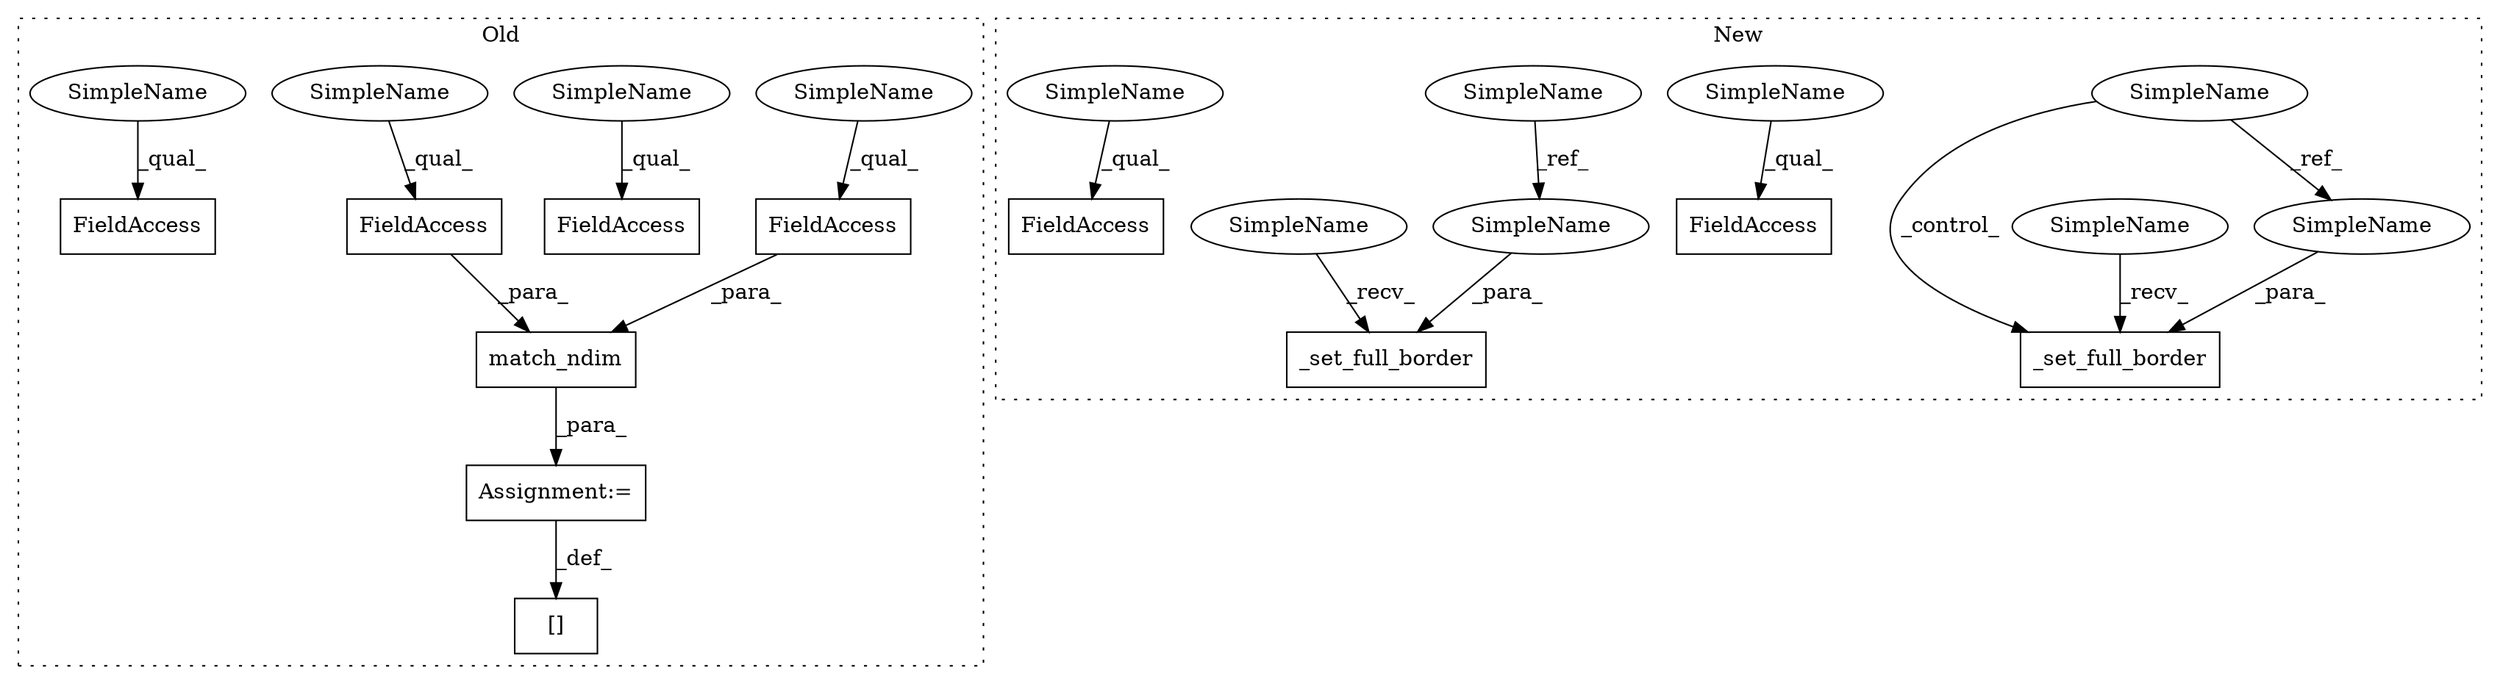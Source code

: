 digraph G {
subgraph cluster0 {
1 [label="match_ndim" a="32" s="2211,2244" l="11,1" shape="box"];
3 [label="[]" a="2" s="2253,2269" l="12,1" shape="box"];
5 [label="FieldAccess" a="22" s="2234" l="10" shape="box"];
6 [label="FieldAccess" a="22" s="2222" l="11" shape="box"];
7 [label="FieldAccess" a="22" s="1873" l="11" shape="box"];
12 [label="FieldAccess" a="22" s="1885" l="16" shape="box"];
13 [label="Assignment:=" a="7" s="2210" l="1" shape="box"];
15 [label="SimpleName" a="42" s="2234" l="5" shape="ellipse"];
17 [label="SimpleName" a="42" s="1873" l="4" shape="ellipse"];
18 [label="SimpleName" a="42" s="2222" l="4" shape="ellipse"];
23 [label="SimpleName" a="42" s="1885" l="11" shape="ellipse"];
label = "Old";
style="dotted";
}
subgraph cluster1 {
2 [label="_set_full_border" a="32" s="2173,2195" l="17,1" shape="box"];
4 [label="SimpleName" a="42" s="2035" l="5" shape="ellipse"];
8 [label="FieldAccess" a="22" s="1889" l="16" shape="box"];
9 [label="FieldAccess" a="22" s="1705" l="16" shape="box"];
10 [label="_set_full_border" a="32" s="1801,1829" l="17,1" shape="box"];
11 [label="SimpleName" a="42" s="1640" l="11" shape="ellipse"];
14 [label="SimpleName" a="42" s="2190" l="5" shape="ellipse"];
16 [label="SimpleName" a="42" s="1818" l="11" shape="ellipse"];
19 [label="SimpleName" a="42" s="1889" l="4" shape="ellipse"];
20 [label="SimpleName" a="42" s="2168" l="4" shape="ellipse"];
21 [label="SimpleName" a="42" s="1796" l="4" shape="ellipse"];
22 [label="SimpleName" a="42" s="1705" l="4" shape="ellipse"];
label = "New";
style="dotted";
}
1 -> 13 [label="_para_"];
4 -> 14 [label="_ref_"];
4 -> 2 [label="_control_"];
5 -> 1 [label="_para_"];
6 -> 1 [label="_para_"];
11 -> 16 [label="_ref_"];
13 -> 3 [label="_def_"];
14 -> 2 [label="_para_"];
15 -> 5 [label="_qual_"];
16 -> 10 [label="_para_"];
17 -> 7 [label="_qual_"];
18 -> 6 [label="_qual_"];
19 -> 8 [label="_qual_"];
20 -> 2 [label="_recv_"];
21 -> 10 [label="_recv_"];
22 -> 9 [label="_qual_"];
23 -> 12 [label="_qual_"];
}